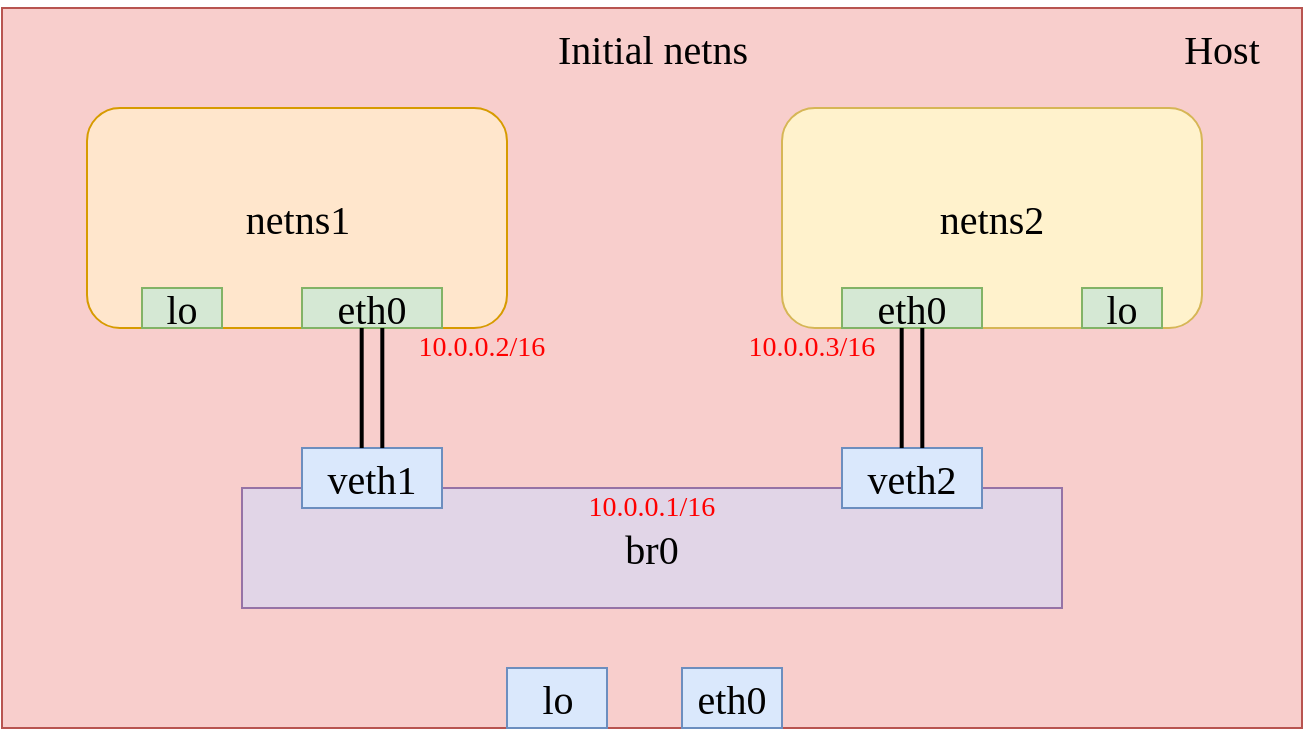 <mxfile version="14.4.9" type="device"><diagram id="MdhqW_ejjKxqqXNc2Lh2" name="Page-1"><mxGraphModel dx="1668" dy="488" grid="1" gridSize="10" guides="1" tooltips="1" connect="1" arrows="1" fold="1" page="1" pageScale="1" pageWidth="850" pageHeight="1100" math="0" shadow="0"><root><mxCell id="0"/><mxCell id="1" parent="0"/><mxCell id="HsGlzqCr85yCp5yVrjnE-2" value="" style="rounded=0;whiteSpace=wrap;html=1;fillColor=#f8cecc;strokeColor=#b85450;" parent="1" vertex="1"><mxGeometry x="-20" y="40" width="650" height="360" as="geometry"/></mxCell><mxCell id="HsGlzqCr85yCp5yVrjnE-3" value="&lt;p&gt;&lt;font style=&quot;font-size: 20px&quot; face=&quot;Comic Sans MS&quot;&gt;Host&lt;/font&gt;&lt;/p&gt;" style="text;html=1;strokeColor=none;fillColor=none;align=center;verticalAlign=middle;whiteSpace=wrap;rounded=0;" parent="1" vertex="1"><mxGeometry x="570" y="50" width="40" height="20" as="geometry"/></mxCell><mxCell id="HsGlzqCr85yCp5yVrjnE-6" value="&lt;p&gt;&lt;font style=&quot;font-size: 20px&quot; face=&quot;Comic Sans MS&quot;&gt;Initial netns&lt;/font&gt;&lt;/p&gt;" style="text;html=1;strokeColor=none;fillColor=none;align=center;verticalAlign=middle;whiteSpace=wrap;rounded=0;" parent="1" vertex="1"><mxGeometry x="232.5" y="50" width="145" height="20" as="geometry"/></mxCell><mxCell id="-YvAAHDUlBSr_sGRoVvQ-5" value="&lt;font style=&quot;font-size: 20px&quot; face=&quot;Comic Sans MS&quot;&gt;eth0&lt;/font&gt;" style="rounded=0;whiteSpace=wrap;html=1;fillColor=#dae8fc;strokeColor=#6c8ebf;" parent="1" vertex="1"><mxGeometry x="320" y="370" width="50" height="30" as="geometry"/></mxCell><mxCell id="-YvAAHDUlBSr_sGRoVvQ-6" value="&lt;font style=&quot;font-size: 20px&quot; face=&quot;Comic Sans MS&quot;&gt;lo&lt;/font&gt;" style="rounded=0;whiteSpace=wrap;html=1;fillColor=#dae8fc;strokeColor=#6c8ebf;" parent="1" vertex="1"><mxGeometry x="232.5" y="370" width="50" height="30" as="geometry"/></mxCell><mxCell id="waVXKV4OPxcSGyGNh7Hl-9" value="" style="group" parent="1" vertex="1" connectable="0"><mxGeometry x="22.5" y="90" width="210" height="110" as="geometry"/></mxCell><mxCell id="HsGlzqCr85yCp5yVrjnE-4" value="&lt;font style=&quot;font-size: 20px&quot; face=&quot;Comic Sans MS&quot;&gt;netns1&lt;/font&gt;" style="rounded=1;whiteSpace=wrap;html=1;fillColor=#ffe6cc;strokeColor=#d79b00;" parent="waVXKV4OPxcSGyGNh7Hl-9" vertex="1"><mxGeometry width="210" height="110" as="geometry"/></mxCell><mxCell id="HsGlzqCr85yCp5yVrjnE-7" value="&lt;font style=&quot;font-size: 20px&quot; face=&quot;Comic Sans MS&quot;&gt;lo&lt;/font&gt;" style="rounded=0;whiteSpace=wrap;html=1;fillColor=#d5e8d4;strokeColor=#82b366;" parent="waVXKV4OPxcSGyGNh7Hl-9" vertex="1"><mxGeometry x="27.5" y="90" width="40" height="20" as="geometry"/></mxCell><mxCell id="waVXKV4OPxcSGyGNh7Hl-3" value="&lt;font style=&quot;font-size: 20px&quot; face=&quot;Comic Sans MS&quot;&gt;eth0&lt;/font&gt;" style="rounded=0;whiteSpace=wrap;html=1;fillColor=#d5e8d4;strokeColor=#82b366;" parent="waVXKV4OPxcSGyGNh7Hl-9" vertex="1"><mxGeometry x="107.5" y="90" width="70" height="20" as="geometry"/></mxCell><mxCell id="Br_ndszqXRRBm01B8BjH-2" value="&lt;font style=&quot;font-size: 20px&quot; face=&quot;Comic Sans MS&quot;&gt;br0&lt;/font&gt;" style="rounded=0;whiteSpace=wrap;html=1;fillColor=#e1d5e7;strokeColor=#9673a6;" parent="1" vertex="1"><mxGeometry x="100" y="280" width="410" height="60" as="geometry"/></mxCell><mxCell id="Br_ndszqXRRBm01B8BjH-3" value="" style="group" parent="1" vertex="1" connectable="0"><mxGeometry x="370" y="90" width="210" height="110" as="geometry"/></mxCell><mxCell id="-YvAAHDUlBSr_sGRoVvQ-2" value="&lt;font style=&quot;font-size: 20px&quot; face=&quot;Comic Sans MS&quot;&gt;netns2&lt;/font&gt;" style="rounded=1;whiteSpace=wrap;html=1;fillColor=#fff2cc;strokeColor=#d6b656;" parent="Br_ndszqXRRBm01B8BjH-3" vertex="1"><mxGeometry width="210" height="110" as="geometry"/></mxCell><mxCell id="-YvAAHDUlBSr_sGRoVvQ-3" value="&lt;font style=&quot;font-size: 20px&quot; face=&quot;Comic Sans MS&quot;&gt;lo&lt;/font&gt;" style="rounded=0;whiteSpace=wrap;html=1;fillColor=#d5e8d4;strokeColor=#82b366;" parent="Br_ndszqXRRBm01B8BjH-3" vertex="1"><mxGeometry x="150" y="90" width="40" height="20" as="geometry"/></mxCell><mxCell id="waVXKV4OPxcSGyGNh7Hl-7" value="&lt;font style=&quot;font-size: 20px&quot; face=&quot;Comic Sans MS&quot;&gt;eth0&lt;/font&gt;" style="rounded=0;whiteSpace=wrap;html=1;fillColor=#d5e8d4;strokeColor=#82b366;" parent="Br_ndszqXRRBm01B8BjH-3" vertex="1"><mxGeometry x="30" y="90" width="70" height="20" as="geometry"/></mxCell><mxCell id="waVXKV4OPxcSGyGNh7Hl-6" value="&lt;font style=&quot;font-size: 20px&quot; face=&quot;Comic Sans MS&quot;&gt;veth2&lt;/font&gt;" style="rounded=0;whiteSpace=wrap;html=1;fillColor=#dae8fc;strokeColor=#6c8ebf;" parent="1" vertex="1"><mxGeometry x="400" y="260" width="70" height="30" as="geometry"/></mxCell><mxCell id="waVXKV4OPxcSGyGNh7Hl-1" value="&lt;font style=&quot;font-size: 20px&quot; face=&quot;Comic Sans MS&quot;&gt;veth1&lt;/font&gt;" style="rounded=0;whiteSpace=wrap;html=1;fillColor=#dae8fc;strokeColor=#6c8ebf;" parent="1" vertex="1"><mxGeometry x="130" y="260" width="70" height="30" as="geometry"/></mxCell><mxCell id="Br_ndszqXRRBm01B8BjH-4" value="" style="shape=link;html=1;exitX=0.5;exitY=1;exitDx=0;exitDy=0;strokeWidth=2;width=9.31;" parent="1" source="waVXKV4OPxcSGyGNh7Hl-3" target="waVXKV4OPxcSGyGNh7Hl-1" edge="1"><mxGeometry width="100" relative="1" as="geometry"><mxPoint x="270" y="360" as="sourcePoint"/><mxPoint x="370" y="360" as="targetPoint"/></mxGeometry></mxCell><mxCell id="EvpS1CN7rSoLC09Mjgw4-1" value="&lt;font face=&quot;Comic Sans MS&quot; style=&quot;font-size: 14px&quot; color=&quot;#ff0000&quot;&gt;10.0.0.1/16&lt;/font&gt;" style="text;html=1;strokeColor=none;fillColor=none;align=center;verticalAlign=middle;whiteSpace=wrap;rounded=0;" parent="1" vertex="1"><mxGeometry x="266.25" y="280" width="77.5" height="20" as="geometry"/></mxCell><mxCell id="EvpS1CN7rSoLC09Mjgw4-2" value="&lt;font face=&quot;Comic Sans MS&quot; style=&quot;font-size: 14px&quot; color=&quot;#ff0000&quot;&gt;10.0.0.2/16&lt;/font&gt;" style="text;html=1;strokeColor=none;fillColor=none;align=center;verticalAlign=middle;whiteSpace=wrap;rounded=0;" parent="1" vertex="1"><mxGeometry x="180" y="200" width="80" height="20" as="geometry"/></mxCell><mxCell id="EvpS1CN7rSoLC09Mjgw4-3" value="&lt;font face=&quot;Comic Sans MS&quot; style=&quot;font-size: 14px&quot; color=&quot;#ff0000&quot;&gt;10.0.0.3/16&lt;/font&gt;" style="text;html=1;strokeColor=none;fillColor=none;align=center;verticalAlign=middle;whiteSpace=wrap;rounded=0;" parent="1" vertex="1"><mxGeometry x="345" y="200" width="80" height="20" as="geometry"/></mxCell><mxCell id="hJOa0A9joK2cy2ynp61Y-1" value="" style="shape=link;html=1;exitX=0.5;exitY=1;exitDx=0;exitDy=0;strokeWidth=2;width=9.31;entryX=0.5;entryY=0;entryDx=0;entryDy=0;" edge="1" parent="1" source="waVXKV4OPxcSGyGNh7Hl-7" target="waVXKV4OPxcSGyGNh7Hl-6"><mxGeometry width="100" relative="1" as="geometry"><mxPoint x="175" y="210" as="sourcePoint"/><mxPoint x="175" y="270" as="targetPoint"/></mxGeometry></mxCell></root></mxGraphModel></diagram></mxfile>